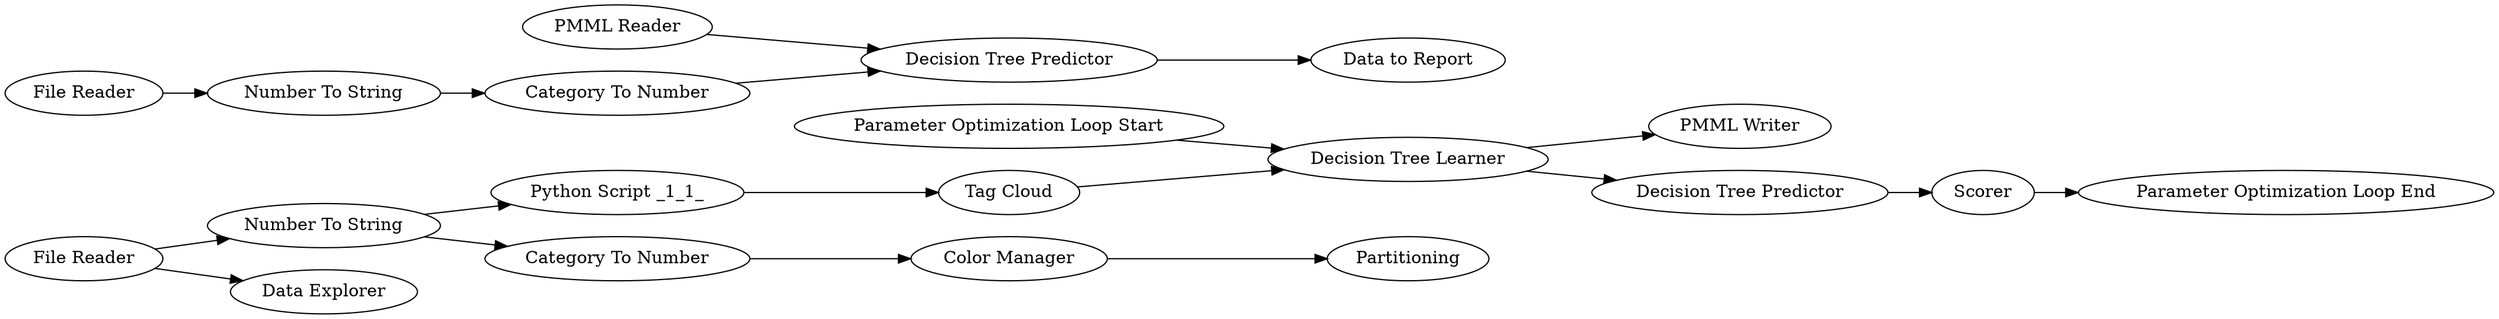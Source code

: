 digraph {
	"2973058213264042705_18" [label="Python Script _1_1_"]
	"3744390611649234495_26" [label="Data to Report"]
	"2973058213264042705_19" [label="Tag Cloud"]
	"-923963626333503370_1" [label="File Reader"]
	"555699041156612572_10" [label="File Reader"]
	"555699041156612572_17" [label="Decision Tree Predictor"]
	"3744515879630032737_9" [label="PMML Writer"]
	"2973058213264042705_2" [label="Number To String"]
	"555699041156612572_11" [label="PMML Reader"]
	"-923963626333503370_2" [label="Data Explorer"]
	"3744515879630032737_6" [label="Decision Tree Learner"]
	"3744515879630032737_8" [label=Scorer]
	"3744515879630032737_21" [label="Parameter Optimization Loop Start"]
	"2973058213264042705_4" [label="Color Manager"]
	"555699041156612572_15" [label="Number To String"]
	"3744515879630032737_22" [label="Parameter Optimization Loop End"]
	"2973058213264042705_3" [label="Category To Number"]
	"3744515879630032737_7" [label="Decision Tree Predictor"]
	"555699041156612572_16" [label="Category To Number"]
	"2973058213264042705_5" [label=Partitioning]
	"2973058213264042705_18" -> "2973058213264042705_19"
	"2973058213264042705_2" -> "2973058213264042705_3"
	"-923963626333503370_1" -> "-923963626333503370_2"
	"2973058213264042705_4" -> "2973058213264042705_5"
	"555699041156612572_16" -> "555699041156612572_17"
	"3744515879630032737_6" -> "3744515879630032737_9"
	"555699041156612572_11" -> "555699041156612572_17"
	"3744515879630032737_7" -> "3744515879630032737_8"
	"555699041156612572_17" -> "3744390611649234495_26"
	"2973058213264042705_3" -> "2973058213264042705_4"
	"3744515879630032737_6" -> "3744515879630032737_7"
	"555699041156612572_15" -> "555699041156612572_16"
	"2973058213264042705_19" -> "3744515879630032737_6"
	"2973058213264042705_2" -> "2973058213264042705_18"
	"3744515879630032737_8" -> "3744515879630032737_22"
	"555699041156612572_10" -> "555699041156612572_15"
	"3744515879630032737_21" -> "3744515879630032737_6"
	"-923963626333503370_1" -> "2973058213264042705_2"
	rankdir=LR
}
